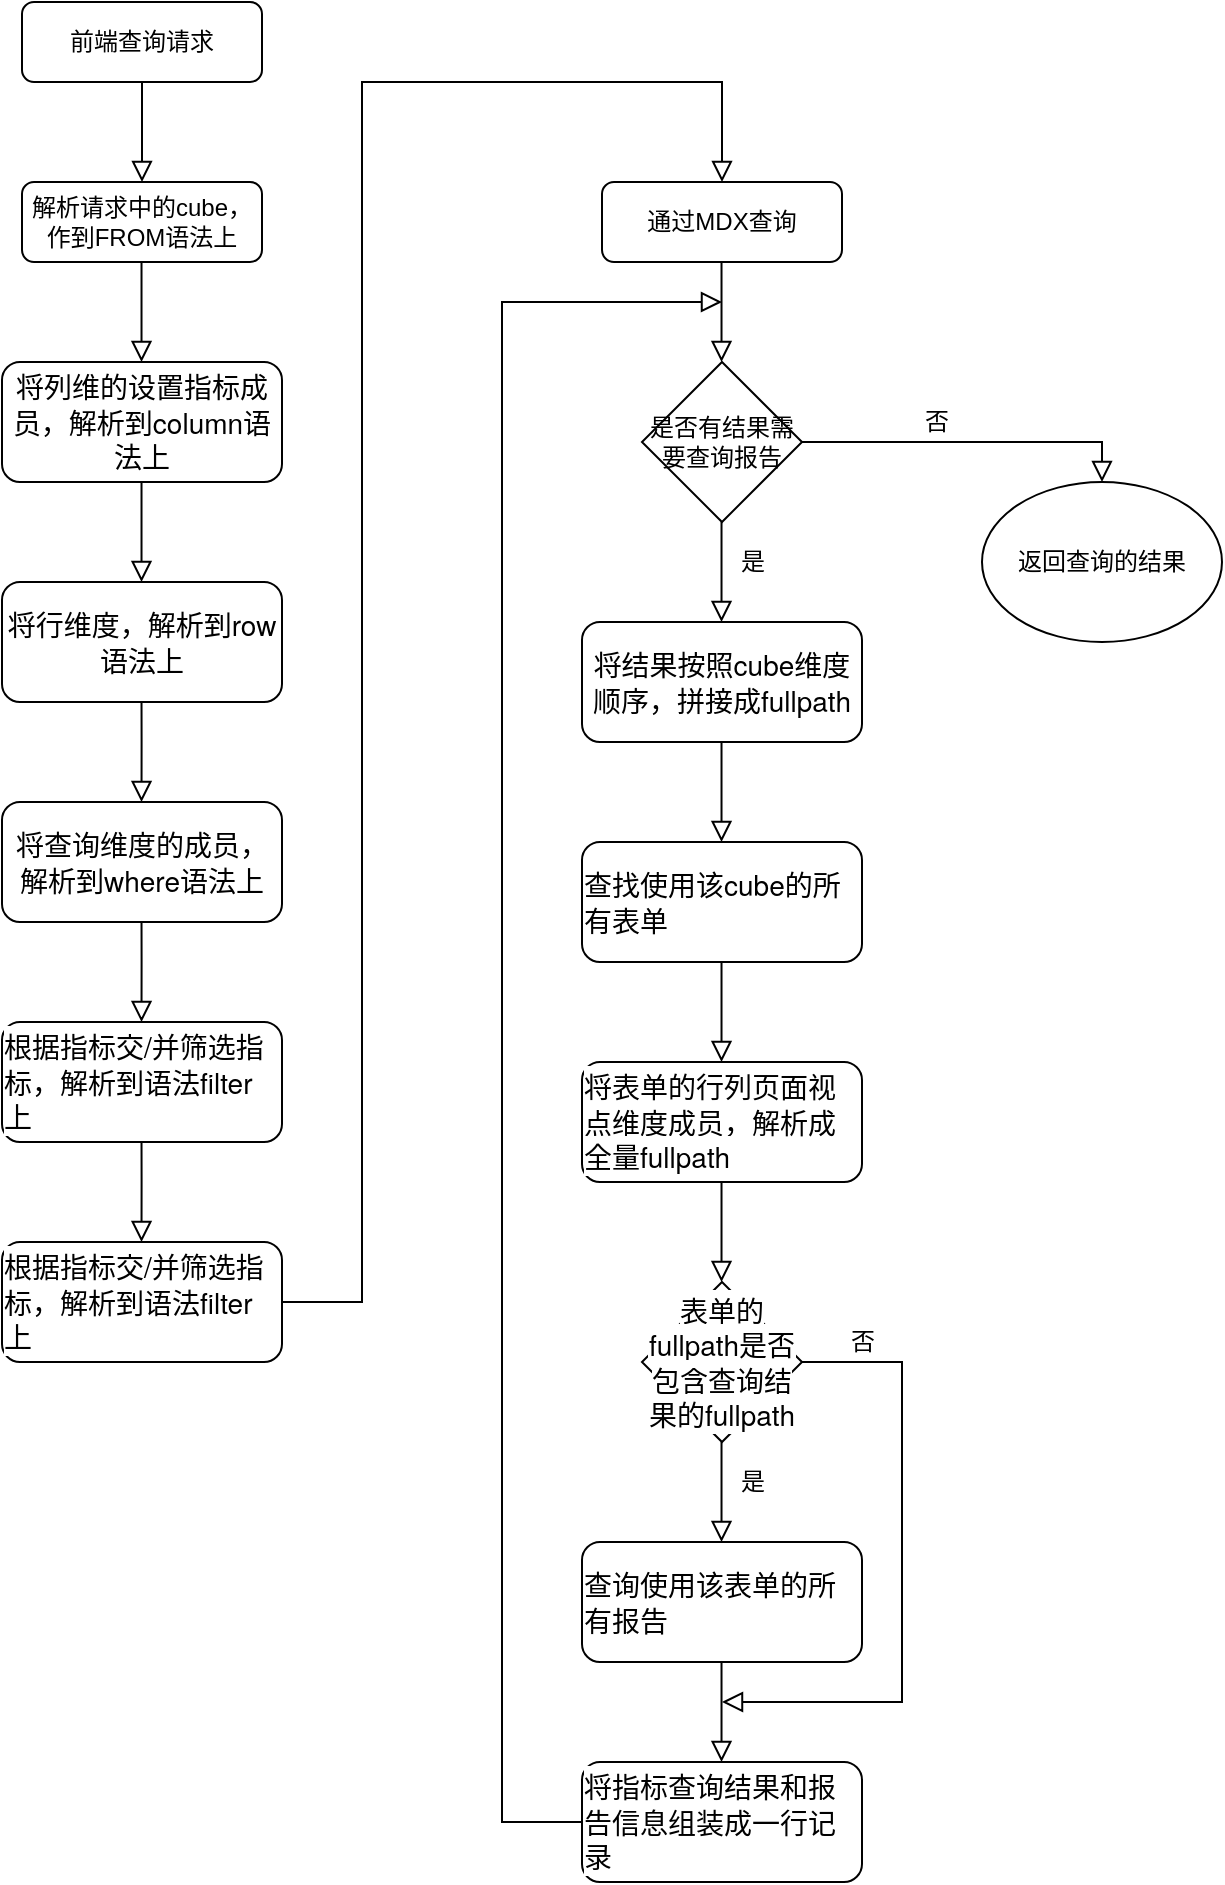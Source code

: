 <mxfile version="12.7.2" type="github"><diagram id="C5RBs43oDa-KdzZeNtuy" name="Page-1"><mxGraphModel dx="2031" dy="1134" grid="1" gridSize="10" guides="1" tooltips="1" connect="1" arrows="1" fold="1" page="1" pageScale="1" pageWidth="827" pageHeight="1169" math="0" shadow="0"><root><mxCell id="WIyWlLk6GJQsqaUBKTNV-0"/><mxCell id="WIyWlLk6GJQsqaUBKTNV-1" parent="WIyWlLk6GJQsqaUBKTNV-0"/><mxCell id="WIyWlLk6GJQsqaUBKTNV-2" value="" style="rounded=0;html=1;jettySize=auto;orthogonalLoop=1;fontSize=11;endArrow=block;endFill=0;endSize=8;strokeWidth=1;shadow=0;labelBackgroundColor=none;edgeStyle=orthogonalEdgeStyle;" parent="WIyWlLk6GJQsqaUBKTNV-1" source="WIyWlLk6GJQsqaUBKTNV-3" edge="1"><mxGeometry relative="1" as="geometry"><mxPoint x="220" y="170" as="targetPoint"/></mxGeometry></mxCell><mxCell id="WIyWlLk6GJQsqaUBKTNV-3" value="前端查询请求" style="rounded=1;whiteSpace=wrap;html=1;fontSize=12;glass=0;strokeWidth=1;shadow=0;" parent="WIyWlLk6GJQsqaUBKTNV-1" vertex="1"><mxGeometry x="160" y="80" width="120" height="40" as="geometry"/></mxCell><mxCell id="WIyWlLk6GJQsqaUBKTNV-7" value="解析请求中的cube，作到FROM语法上" style="rounded=1;whiteSpace=wrap;html=1;fontSize=12;glass=0;strokeWidth=1;shadow=0;" parent="WIyWlLk6GJQsqaUBKTNV-1" vertex="1"><mxGeometry x="160" y="170" width="120" height="40" as="geometry"/></mxCell><mxCell id="WIyWlLk6GJQsqaUBKTNV-12" value="&lt;span style=&quot;font-family: &amp;#34;helvetica neue&amp;#34; , &amp;#34;helvetica neue&amp;#34; , &amp;#34;helvetica&amp;#34; , &amp;#34;arial&amp;#34; , &amp;#34;lantinghei sc&amp;#34; , &amp;#34;hiragino sans gb&amp;#34; , &amp;#34;microsoft yahei&amp;#34; , sans-serif ; font-size: 14px ; text-align: left ; background-color: rgb(255 , 255 , 255)&quot;&gt;将列维的设置指标成员，解析到column语法上&lt;/span&gt;" style="rounded=1;whiteSpace=wrap;html=1;fontSize=12;glass=0;strokeWidth=1;shadow=0;" parent="WIyWlLk6GJQsqaUBKTNV-1" vertex="1"><mxGeometry x="150" y="260" width="140" height="60" as="geometry"/></mxCell><mxCell id="4xpZ2jtmwiT8u78BWgU_-0" value="" style="rounded=0;html=1;jettySize=auto;orthogonalLoop=1;fontSize=11;endArrow=block;endFill=0;endSize=8;strokeWidth=1;shadow=0;labelBackgroundColor=none;edgeStyle=orthogonalEdgeStyle;" edge="1" parent="WIyWlLk6GJQsqaUBKTNV-1"><mxGeometry relative="1" as="geometry"><mxPoint x="219.76" y="210.0" as="sourcePoint"/><mxPoint x="219.76" y="260" as="targetPoint"/></mxGeometry></mxCell><mxCell id="4xpZ2jtmwiT8u78BWgU_-4" value="" style="rounded=0;html=1;jettySize=auto;orthogonalLoop=1;fontSize=11;endArrow=block;endFill=0;endSize=8;strokeWidth=1;shadow=0;labelBackgroundColor=none;edgeStyle=orthogonalEdgeStyle;" edge="1" parent="WIyWlLk6GJQsqaUBKTNV-1"><mxGeometry relative="1" as="geometry"><mxPoint x="219.76" y="320" as="sourcePoint"/><mxPoint x="219.76" y="370" as="targetPoint"/></mxGeometry></mxCell><mxCell id="4xpZ2jtmwiT8u78BWgU_-5" value="&lt;span style=&quot;font-family: &amp;#34;helvetica neue&amp;#34; , &amp;#34;helvetica neue&amp;#34; , &amp;#34;helvetica&amp;#34; , &amp;#34;arial&amp;#34; , &amp;#34;lantinghei sc&amp;#34; , &amp;#34;hiragino sans gb&amp;#34; , &amp;#34;microsoft yahei&amp;#34; , sans-serif ; font-size: 14px ; text-align: left ; background-color: rgb(255 , 255 , 255)&quot;&gt;将行维度，解析到row语法上&lt;/span&gt;" style="rounded=1;whiteSpace=wrap;html=1;fontSize=12;glass=0;strokeWidth=1;shadow=0;" vertex="1" parent="WIyWlLk6GJQsqaUBKTNV-1"><mxGeometry x="150" y="370" width="140" height="60" as="geometry"/></mxCell><mxCell id="4xpZ2jtmwiT8u78BWgU_-8" value="" style="rounded=0;html=1;jettySize=auto;orthogonalLoop=1;fontSize=11;endArrow=block;endFill=0;endSize=8;strokeWidth=1;shadow=0;labelBackgroundColor=none;edgeStyle=orthogonalEdgeStyle;" edge="1" parent="WIyWlLk6GJQsqaUBKTNV-1"><mxGeometry relative="1" as="geometry"><mxPoint x="219.76" y="430" as="sourcePoint"/><mxPoint x="219.76" y="480" as="targetPoint"/><Array as="points"><mxPoint x="220" y="450"/><mxPoint x="220" y="450"/></Array></mxGeometry></mxCell><mxCell id="4xpZ2jtmwiT8u78BWgU_-9" value="&lt;span style=&quot;font-family: &amp;#34;helvetica neue&amp;#34; , &amp;#34;helvetica neue&amp;#34; , &amp;#34;helvetica&amp;#34; , &amp;#34;arial&amp;#34; , &amp;#34;lantinghei sc&amp;#34; , &amp;#34;hiragino sans gb&amp;#34; , &amp;#34;microsoft yahei&amp;#34; , sans-serif ; font-size: 14px ; text-align: left ; background-color: rgb(255 , 255 , 255)&quot;&gt;将查询维度的成员，解析到where语法上&lt;/span&gt;" style="rounded=1;whiteSpace=wrap;html=1;fontSize=12;glass=0;strokeWidth=1;shadow=0;" vertex="1" parent="WIyWlLk6GJQsqaUBKTNV-1"><mxGeometry x="150" y="480" width="140" height="60" as="geometry"/></mxCell><mxCell id="4xpZ2jtmwiT8u78BWgU_-10" value="" style="rounded=0;html=1;jettySize=auto;orthogonalLoop=1;fontSize=11;endArrow=block;endFill=0;endSize=8;strokeWidth=1;shadow=0;labelBackgroundColor=none;edgeStyle=orthogonalEdgeStyle;" edge="1" parent="WIyWlLk6GJQsqaUBKTNV-1"><mxGeometry relative="1" as="geometry"><mxPoint x="219.76" y="540" as="sourcePoint"/><mxPoint x="219.76" y="590" as="targetPoint"/><Array as="points"><mxPoint x="220" y="560"/><mxPoint x="220" y="560"/></Array></mxGeometry></mxCell><mxCell id="4xpZ2jtmwiT8u78BWgU_-11" value="&lt;div style=&quot;text-align: left&quot;&gt;&lt;font face=&quot;helvetica neue, helvetica neue, helvetica, arial, lantinghei sc, hiragino sans gb, microsoft yahei, sans-serif&quot;&gt;&lt;span style=&quot;font-size: 14px ; background-color: rgb(255 , 255 , 255)&quot;&gt;根据指标交/并筛选指标，解析到语法filter上&lt;/span&gt;&lt;/font&gt;&lt;/div&gt;" style="rounded=1;whiteSpace=wrap;html=1;fontSize=12;glass=0;strokeWidth=1;shadow=0;" vertex="1" parent="WIyWlLk6GJQsqaUBKTNV-1"><mxGeometry x="150" y="590" width="140" height="60" as="geometry"/></mxCell><mxCell id="4xpZ2jtmwiT8u78BWgU_-13" value="" style="rounded=0;html=1;jettySize=auto;orthogonalLoop=1;fontSize=11;endArrow=block;endFill=0;endSize=8;strokeWidth=1;shadow=0;labelBackgroundColor=none;edgeStyle=orthogonalEdgeStyle;" edge="1" parent="WIyWlLk6GJQsqaUBKTNV-1"><mxGeometry relative="1" as="geometry"><mxPoint x="219.76" y="650" as="sourcePoint"/><mxPoint x="219.76" y="700" as="targetPoint"/><Array as="points"><mxPoint x="220" y="670"/><mxPoint x="220" y="670"/></Array></mxGeometry></mxCell><mxCell id="4xpZ2jtmwiT8u78BWgU_-14" value="&lt;div style=&quot;text-align: left&quot;&gt;&lt;font face=&quot;helvetica neue, helvetica neue, helvetica, arial, lantinghei sc, hiragino sans gb, microsoft yahei, sans-serif&quot;&gt;&lt;span style=&quot;font-size: 14px ; background-color: rgb(255 , 255 , 255)&quot;&gt;根据指标交/并筛选指标，解析到语法filter上&lt;/span&gt;&lt;/font&gt;&lt;/div&gt;" style="rounded=1;whiteSpace=wrap;html=1;fontSize=12;glass=0;strokeWidth=1;shadow=0;" vertex="1" parent="WIyWlLk6GJQsqaUBKTNV-1"><mxGeometry x="150" y="700" width="140" height="60" as="geometry"/></mxCell><mxCell id="4xpZ2jtmwiT8u78BWgU_-15" value="通过MDX查询" style="rounded=1;whiteSpace=wrap;html=1;fontSize=12;glass=0;strokeWidth=1;shadow=0;" vertex="1" parent="WIyWlLk6GJQsqaUBKTNV-1"><mxGeometry x="450" y="170" width="120" height="40" as="geometry"/></mxCell><mxCell id="4xpZ2jtmwiT8u78BWgU_-16" value="" style="rounded=0;html=1;jettySize=auto;orthogonalLoop=1;fontSize=11;endArrow=block;endFill=0;endSize=8;strokeWidth=1;shadow=0;labelBackgroundColor=none;edgeStyle=orthogonalEdgeStyle;exitX=1;exitY=0.5;exitDx=0;exitDy=0;entryX=0.5;entryY=0;entryDx=0;entryDy=0;" edge="1" parent="WIyWlLk6GJQsqaUBKTNV-1" source="4xpZ2jtmwiT8u78BWgU_-14" target="4xpZ2jtmwiT8u78BWgU_-15"><mxGeometry relative="1" as="geometry"><mxPoint x="330" y="705" as="sourcePoint"/><mxPoint x="510" y="120" as="targetPoint"/><Array as="points"><mxPoint x="330" y="730"/><mxPoint x="330" y="120"/><mxPoint x="510" y="120"/></Array></mxGeometry></mxCell><mxCell id="4xpZ2jtmwiT8u78BWgU_-18" value="是否有结果需要查询报告" style="rhombus;whiteSpace=wrap;html=1;" vertex="1" parent="WIyWlLk6GJQsqaUBKTNV-1"><mxGeometry x="470" y="260" width="80" height="80" as="geometry"/></mxCell><mxCell id="4xpZ2jtmwiT8u78BWgU_-21" value="&lt;span style=&quot;font-family: &amp;#34;helvetica neue&amp;#34; , &amp;#34;helvetica neue&amp;#34; , &amp;#34;helvetica&amp;#34; , &amp;#34;arial&amp;#34; , &amp;#34;lantinghei sc&amp;#34; , &amp;#34;hiragino sans gb&amp;#34; , &amp;#34;microsoft yahei&amp;#34; , sans-serif ; font-size: 14px ; text-align: left ; background-color: rgb(255 , 255 , 255)&quot;&gt;将结果按照cube维度顺序，拼接成fullpath&lt;/span&gt;" style="rounded=1;whiteSpace=wrap;html=1;fontSize=12;glass=0;strokeWidth=1;shadow=0;" vertex="1" parent="WIyWlLk6GJQsqaUBKTNV-1"><mxGeometry x="440" y="390" width="140" height="60" as="geometry"/></mxCell><mxCell id="4xpZ2jtmwiT8u78BWgU_-22" value="" style="rounded=0;html=1;jettySize=auto;orthogonalLoop=1;fontSize=11;endArrow=block;endFill=0;endSize=8;strokeWidth=1;shadow=0;labelBackgroundColor=none;edgeStyle=orthogonalEdgeStyle;" edge="1" parent="WIyWlLk6GJQsqaUBKTNV-1"><mxGeometry relative="1" as="geometry"><mxPoint x="509.76" y="340" as="sourcePoint"/><mxPoint x="509.76" y="390" as="targetPoint"/></mxGeometry></mxCell><mxCell id="4xpZ2jtmwiT8u78BWgU_-24" value="&lt;div style=&quot;text-align: left&quot;&gt;&lt;font face=&quot;helvetica neue, helvetica neue, helvetica, arial, lantinghei sc, hiragino sans gb, microsoft yahei, sans-serif&quot;&gt;&lt;span style=&quot;font-size: 14px ; background-color: rgb(255 , 255 , 255)&quot;&gt;查找使用该cube的所有表单&lt;/span&gt;&lt;/font&gt;&lt;/div&gt;" style="rounded=1;whiteSpace=wrap;html=1;fontSize=12;glass=0;strokeWidth=1;shadow=0;" vertex="1" parent="WIyWlLk6GJQsqaUBKTNV-1"><mxGeometry x="440" y="500" width="140" height="60" as="geometry"/></mxCell><mxCell id="4xpZ2jtmwiT8u78BWgU_-25" value="" style="rounded=0;html=1;jettySize=auto;orthogonalLoop=1;fontSize=11;endArrow=block;endFill=0;endSize=8;strokeWidth=1;shadow=0;labelBackgroundColor=none;edgeStyle=orthogonalEdgeStyle;" edge="1" parent="WIyWlLk6GJQsqaUBKTNV-1"><mxGeometry relative="1" as="geometry"><mxPoint x="509.76" y="450" as="sourcePoint"/><mxPoint x="509.76" y="500" as="targetPoint"/></mxGeometry></mxCell><mxCell id="4xpZ2jtmwiT8u78BWgU_-26" value="" style="rounded=0;html=1;jettySize=auto;orthogonalLoop=1;fontSize=11;endArrow=block;endFill=0;endSize=8;strokeWidth=1;shadow=0;labelBackgroundColor=none;edgeStyle=orthogonalEdgeStyle;" edge="1" parent="WIyWlLk6GJQsqaUBKTNV-1"><mxGeometry relative="1" as="geometry"><mxPoint x="509.76" y="560" as="sourcePoint"/><mxPoint x="509.76" y="610" as="targetPoint"/></mxGeometry></mxCell><mxCell id="4xpZ2jtmwiT8u78BWgU_-27" value="&lt;div style=&quot;text-align: left&quot;&gt;&lt;span style=&quot;font-family: &amp;#34;helvetica neue&amp;#34; , &amp;#34;helvetica neue&amp;#34; , &amp;#34;helvetica&amp;#34; , &amp;#34;arial&amp;#34; , &amp;#34;lantinghei sc&amp;#34; , &amp;#34;hiragino sans gb&amp;#34; , &amp;#34;microsoft yahei&amp;#34; , sans-serif ; font-size: 14px ; background-color: rgb(255 , 255 , 255)&quot;&gt;将表单的行列页面视点维度成员，解析成全量fullpath&lt;/span&gt;&lt;br&gt;&lt;/div&gt;" style="rounded=1;whiteSpace=wrap;html=1;fontSize=12;glass=0;strokeWidth=1;shadow=0;" vertex="1" parent="WIyWlLk6GJQsqaUBKTNV-1"><mxGeometry x="440" y="610" width="140" height="60" as="geometry"/></mxCell><mxCell id="4xpZ2jtmwiT8u78BWgU_-29" value="" style="rounded=0;html=1;jettySize=auto;orthogonalLoop=1;fontSize=11;endArrow=block;endFill=0;endSize=8;strokeWidth=1;shadow=0;labelBackgroundColor=none;edgeStyle=orthogonalEdgeStyle;" edge="1" parent="WIyWlLk6GJQsqaUBKTNV-1"><mxGeometry relative="1" as="geometry"><mxPoint x="509.76" y="210" as="sourcePoint"/><mxPoint x="509.76" y="260" as="targetPoint"/></mxGeometry></mxCell><mxCell id="4xpZ2jtmwiT8u78BWgU_-30" value="" style="rounded=0;html=1;jettySize=auto;orthogonalLoop=1;fontSize=11;endArrow=block;endFill=0;endSize=8;strokeWidth=1;shadow=0;labelBackgroundColor=none;edgeStyle=orthogonalEdgeStyle;" edge="1" parent="WIyWlLk6GJQsqaUBKTNV-1"><mxGeometry relative="1" as="geometry"><mxPoint x="509.76" y="670" as="sourcePoint"/><mxPoint x="509.76" y="720" as="targetPoint"/></mxGeometry></mxCell><mxCell id="4xpZ2jtmwiT8u78BWgU_-31" value="&lt;span style=&quot;font-family: &amp;#34;helvetica neue&amp;#34; , &amp;#34;helvetica neue&amp;#34; , &amp;#34;helvetica&amp;#34; , &amp;#34;arial&amp;#34; , &amp;#34;lantinghei sc&amp;#34; , &amp;#34;hiragino sans gb&amp;#34; , &amp;#34;microsoft yahei&amp;#34; , sans-serif ; font-size: 14px ; text-align: left ; white-space: normal ; background-color: rgb(255 , 255 , 255)&quot;&gt;表单的fullpath是否包含查询结果的fullpath&lt;/span&gt;" style="rhombus;whiteSpace=wrap;html=1;" vertex="1" parent="WIyWlLk6GJQsqaUBKTNV-1"><mxGeometry x="470" y="720" width="80" height="80" as="geometry"/></mxCell><mxCell id="4xpZ2jtmwiT8u78BWgU_-32" value="" style="rounded=0;html=1;jettySize=auto;orthogonalLoop=1;fontSize=11;endArrow=block;endFill=0;endSize=8;strokeWidth=1;shadow=0;labelBackgroundColor=none;edgeStyle=orthogonalEdgeStyle;" edge="1" parent="WIyWlLk6GJQsqaUBKTNV-1"><mxGeometry relative="1" as="geometry"><mxPoint x="509.76" y="800" as="sourcePoint"/><mxPoint x="509.76" y="850" as="targetPoint"/></mxGeometry></mxCell><mxCell id="4xpZ2jtmwiT8u78BWgU_-33" value="&lt;div style=&quot;text-align: left&quot;&gt;&lt;span style=&quot;font-family: &amp;#34;helvetica neue&amp;#34; , &amp;#34;helvetica neue&amp;#34; , &amp;#34;helvetica&amp;#34; , &amp;#34;arial&amp;#34; , &amp;#34;lantinghei sc&amp;#34; , &amp;#34;hiragino sans gb&amp;#34; , &amp;#34;microsoft yahei&amp;#34; , sans-serif ; font-size: 14px ; background-color: rgb(255 , 255 , 255)&quot;&gt;查询使用该表单的所有报告&lt;/span&gt;&lt;br&gt;&lt;/div&gt;" style="rounded=1;whiteSpace=wrap;html=1;fontSize=12;glass=0;strokeWidth=1;shadow=0;" vertex="1" parent="WIyWlLk6GJQsqaUBKTNV-1"><mxGeometry x="440" y="850" width="140" height="60" as="geometry"/></mxCell><mxCell id="4xpZ2jtmwiT8u78BWgU_-34" value="&lt;div style=&quot;text-align: left&quot;&gt;&lt;span style=&quot;font-family: &amp;#34;helvetica neue&amp;#34; , &amp;#34;helvetica neue&amp;#34; , &amp;#34;helvetica&amp;#34; , &amp;#34;arial&amp;#34; , &amp;#34;lantinghei sc&amp;#34; , &amp;#34;hiragino sans gb&amp;#34; , &amp;#34;microsoft yahei&amp;#34; , sans-serif ; font-size: 14px ; background-color: rgb(255 , 255 , 255)&quot;&gt;将指标查询结果和报告信息组装成一行记录&lt;/span&gt;&lt;br&gt;&lt;/div&gt;" style="rounded=1;whiteSpace=wrap;html=1;fontSize=12;glass=0;strokeWidth=1;shadow=0;" vertex="1" parent="WIyWlLk6GJQsqaUBKTNV-1"><mxGeometry x="440" y="960" width="140" height="60" as="geometry"/></mxCell><mxCell id="4xpZ2jtmwiT8u78BWgU_-35" value="" style="rounded=0;html=1;jettySize=auto;orthogonalLoop=1;fontSize=11;endArrow=block;endFill=0;endSize=8;strokeWidth=1;shadow=0;labelBackgroundColor=none;edgeStyle=orthogonalEdgeStyle;" edge="1" parent="WIyWlLk6GJQsqaUBKTNV-1"><mxGeometry relative="1" as="geometry"><mxPoint x="509.76" y="910" as="sourcePoint"/><mxPoint x="509.76" y="960" as="targetPoint"/></mxGeometry></mxCell><mxCell id="4xpZ2jtmwiT8u78BWgU_-36" value="" style="rounded=0;html=1;jettySize=auto;orthogonalLoop=1;fontSize=11;endArrow=block;endFill=0;endSize=8;strokeWidth=1;shadow=0;labelBackgroundColor=none;edgeStyle=orthogonalEdgeStyle;exitX=0;exitY=0.5;exitDx=0;exitDy=0;" edge="1" parent="WIyWlLk6GJQsqaUBKTNV-1" source="4xpZ2jtmwiT8u78BWgU_-34"><mxGeometry relative="1" as="geometry"><mxPoint x="400" y="980" as="sourcePoint"/><mxPoint x="510" y="230" as="targetPoint"/><Array as="points"><mxPoint x="400" y="990"/><mxPoint x="400" y="230"/></Array></mxGeometry></mxCell><mxCell id="4xpZ2jtmwiT8u78BWgU_-37" value="是" style="text;html=1;align=center;verticalAlign=middle;resizable=0;points=[];autosize=1;" vertex="1" parent="WIyWlLk6GJQsqaUBKTNV-1"><mxGeometry x="510" y="350" width="30" height="20" as="geometry"/></mxCell><mxCell id="4xpZ2jtmwiT8u78BWgU_-38" value="返回查询的结果" style="ellipse;whiteSpace=wrap;html=1;" vertex="1" parent="WIyWlLk6GJQsqaUBKTNV-1"><mxGeometry x="640" y="320" width="120" height="80" as="geometry"/></mxCell><mxCell id="4xpZ2jtmwiT8u78BWgU_-39" value="" style="rounded=0;html=1;jettySize=auto;orthogonalLoop=1;fontSize=11;endArrow=block;endFill=0;endSize=8;strokeWidth=1;shadow=0;labelBackgroundColor=none;edgeStyle=orthogonalEdgeStyle;exitX=1;exitY=0.5;exitDx=0;exitDy=0;entryX=0.5;entryY=0;entryDx=0;entryDy=0;" edge="1" parent="WIyWlLk6GJQsqaUBKTNV-1" source="4xpZ2jtmwiT8u78BWgU_-18" target="4xpZ2jtmwiT8u78BWgU_-38"><mxGeometry relative="1" as="geometry"><mxPoint x="600" y="250" as="sourcePoint"/><mxPoint x="600" y="300" as="targetPoint"/></mxGeometry></mxCell><mxCell id="4xpZ2jtmwiT8u78BWgU_-40" value="否" style="text;html=1;align=center;verticalAlign=middle;resizable=0;points=[];autosize=1;" vertex="1" parent="WIyWlLk6GJQsqaUBKTNV-1"><mxGeometry x="602" y="280" width="30" height="20" as="geometry"/></mxCell><mxCell id="4xpZ2jtmwiT8u78BWgU_-41" value="是" style="text;html=1;align=center;verticalAlign=middle;resizable=0;points=[];autosize=1;" vertex="1" parent="WIyWlLk6GJQsqaUBKTNV-1"><mxGeometry x="510" y="810" width="30" height="20" as="geometry"/></mxCell><mxCell id="4xpZ2jtmwiT8u78BWgU_-42" value="" style="rounded=0;html=1;jettySize=auto;orthogonalLoop=1;fontSize=11;endArrow=block;endFill=0;endSize=8;strokeWidth=1;shadow=0;labelBackgroundColor=none;edgeStyle=orthogonalEdgeStyle;exitX=1;exitY=0.5;exitDx=0;exitDy=0;" edge="1" parent="WIyWlLk6GJQsqaUBKTNV-1" source="4xpZ2jtmwiT8u78BWgU_-31"><mxGeometry relative="1" as="geometry"><mxPoint x="610" y="760" as="sourcePoint"/><mxPoint x="510" y="930" as="targetPoint"/><Array as="points"><mxPoint x="600" y="760"/><mxPoint x="600" y="930"/></Array></mxGeometry></mxCell><mxCell id="4xpZ2jtmwiT8u78BWgU_-43" value="否" style="text;html=1;align=center;verticalAlign=middle;resizable=0;points=[];autosize=1;" vertex="1" parent="WIyWlLk6GJQsqaUBKTNV-1"><mxGeometry x="565" y="740" width="30" height="20" as="geometry"/></mxCell></root></mxGraphModel></diagram></mxfile>